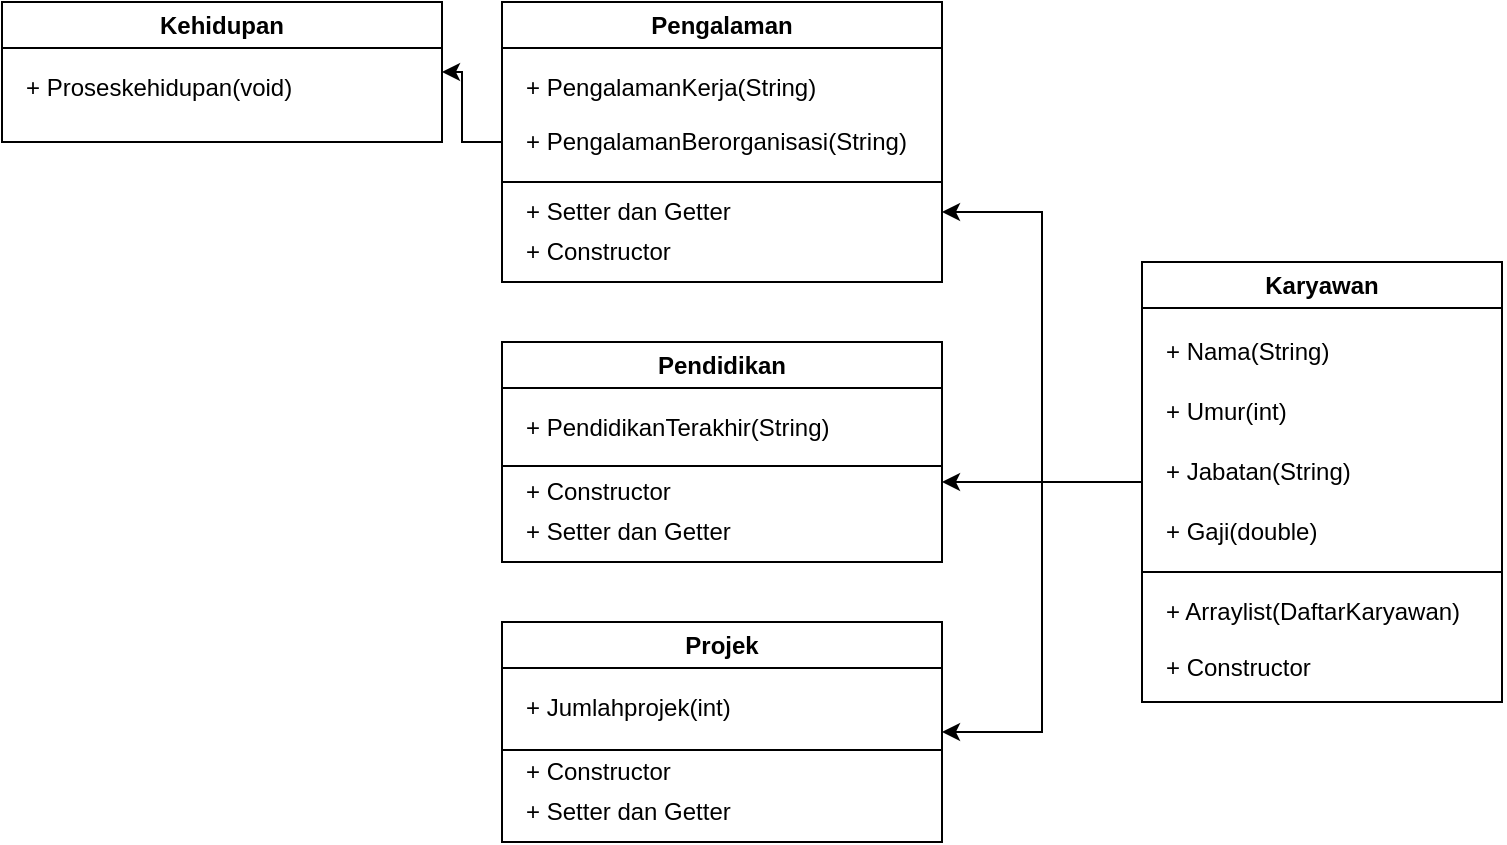 <mxfile version="24.2.5" type="device">
  <diagram name="Page-1" id="8IFpe5Jo3QOATeVe6Z-S">
    <mxGraphModel dx="1036" dy="606" grid="1" gridSize="10" guides="1" tooltips="1" connect="1" arrows="1" fold="1" page="1" pageScale="1" pageWidth="850" pageHeight="1100" math="0" shadow="0">
      <root>
        <mxCell id="0" />
        <mxCell id="1" parent="0" />
        <mxCell id="jjNX6o60jusu_IUlbbSe-35" style="edgeStyle=orthogonalEdgeStyle;rounded=0;orthogonalLoop=1;jettySize=auto;html=1;exitX=0;exitY=0.5;exitDx=0;exitDy=0;entryX=1;entryY=0.75;entryDx=0;entryDy=0;" edge="1" parent="1" source="jjNX6o60jusu_IUlbbSe-1" target="jjNX6o60jusu_IUlbbSe-9">
          <mxGeometry relative="1" as="geometry" />
        </mxCell>
        <mxCell id="jjNX6o60jusu_IUlbbSe-36" style="edgeStyle=orthogonalEdgeStyle;rounded=0;orthogonalLoop=1;jettySize=auto;html=1;" edge="1" parent="1">
          <mxGeometry relative="1" as="geometry">
            <mxPoint x="490" y="280" as="targetPoint" />
            <mxPoint x="590" y="280" as="sourcePoint" />
          </mxGeometry>
        </mxCell>
        <mxCell id="jjNX6o60jusu_IUlbbSe-37" style="edgeStyle=orthogonalEdgeStyle;rounded=0;orthogonalLoop=1;jettySize=auto;html=1;exitX=0;exitY=0.5;exitDx=0;exitDy=0;entryX=1;entryY=0.5;entryDx=0;entryDy=0;" edge="1" parent="1" source="jjNX6o60jusu_IUlbbSe-1" target="jjNX6o60jusu_IUlbbSe-27">
          <mxGeometry relative="1" as="geometry" />
        </mxCell>
        <mxCell id="jjNX6o60jusu_IUlbbSe-1" value="Karyawan" style="swimlane;whiteSpace=wrap;html=1;" vertex="1" parent="1">
          <mxGeometry x="590" y="170" width="180" height="220" as="geometry" />
        </mxCell>
        <mxCell id="jjNX6o60jusu_IUlbbSe-2" value="+ Nama(String)" style="text;html=1;align=left;verticalAlign=middle;resizable=0;points=[];autosize=1;strokeColor=none;fillColor=none;" vertex="1" parent="jjNX6o60jusu_IUlbbSe-1">
          <mxGeometry x="10" y="30" width="110" height="30" as="geometry" />
        </mxCell>
        <mxCell id="jjNX6o60jusu_IUlbbSe-4" value="+ Umur(int)" style="text;html=1;align=left;verticalAlign=middle;resizable=0;points=[];autosize=1;strokeColor=none;fillColor=none;" vertex="1" parent="jjNX6o60jusu_IUlbbSe-1">
          <mxGeometry x="10" y="60" width="80" height="30" as="geometry" />
        </mxCell>
        <mxCell id="jjNX6o60jusu_IUlbbSe-5" value="+ Jabatan(String)" style="text;html=1;align=left;verticalAlign=middle;resizable=0;points=[];autosize=1;strokeColor=none;fillColor=none;" vertex="1" parent="jjNX6o60jusu_IUlbbSe-1">
          <mxGeometry x="10" y="90" width="120" height="30" as="geometry" />
        </mxCell>
        <mxCell id="jjNX6o60jusu_IUlbbSe-6" value="+ Gaji(double)" style="text;html=1;align=left;verticalAlign=middle;resizable=0;points=[];autosize=1;strokeColor=none;fillColor=none;" vertex="1" parent="jjNX6o60jusu_IUlbbSe-1">
          <mxGeometry x="10" y="120" width="100" height="30" as="geometry" />
        </mxCell>
        <mxCell id="jjNX6o60jusu_IUlbbSe-8" value="+ Arraylist(DaftarKaryawan)" style="text;html=1;align=left;verticalAlign=middle;resizable=0;points=[];autosize=1;strokeColor=none;fillColor=none;" vertex="1" parent="jjNX6o60jusu_IUlbbSe-1">
          <mxGeometry x="10" y="160" width="170" height="30" as="geometry" />
        </mxCell>
        <mxCell id="jjNX6o60jusu_IUlbbSe-18" value="+ Constructor" style="text;html=1;align=left;verticalAlign=middle;resizable=0;points=[];autosize=1;strokeColor=none;fillColor=none;" vertex="1" parent="jjNX6o60jusu_IUlbbSe-1">
          <mxGeometry x="10" y="188" width="100" height="30" as="geometry" />
        </mxCell>
        <mxCell id="jjNX6o60jusu_IUlbbSe-7" value="" style="endArrow=none;html=1;rounded=0;" edge="1" parent="1">
          <mxGeometry width="50" height="50" relative="1" as="geometry">
            <mxPoint x="590" y="325" as="sourcePoint" />
            <mxPoint x="770" y="325" as="targetPoint" />
          </mxGeometry>
        </mxCell>
        <mxCell id="jjNX6o60jusu_IUlbbSe-39" style="edgeStyle=orthogonalEdgeStyle;rounded=0;orthogonalLoop=1;jettySize=auto;html=1;exitX=0;exitY=0.5;exitDx=0;exitDy=0;entryX=1;entryY=0.5;entryDx=0;entryDy=0;" edge="1" parent="1" source="jjNX6o60jusu_IUlbbSe-9" target="jjNX6o60jusu_IUlbbSe-31">
          <mxGeometry relative="1" as="geometry" />
        </mxCell>
        <mxCell id="jjNX6o60jusu_IUlbbSe-9" value="Pengalaman" style="swimlane;whiteSpace=wrap;html=1;" vertex="1" parent="1">
          <mxGeometry x="270" y="40" width="220" height="140" as="geometry" />
        </mxCell>
        <mxCell id="jjNX6o60jusu_IUlbbSe-16" value="+ PengalamanKerja(String)" style="text;html=1;align=left;verticalAlign=middle;resizable=0;points=[];autosize=1;strokeColor=none;fillColor=none;" vertex="1" parent="jjNX6o60jusu_IUlbbSe-9">
          <mxGeometry x="10" y="28" width="170" height="30" as="geometry" />
        </mxCell>
        <mxCell id="jjNX6o60jusu_IUlbbSe-17" value="+ PengalamanBerorganisasi(String)" style="text;html=1;align=left;verticalAlign=middle;resizable=0;points=[];autosize=1;strokeColor=none;fillColor=none;" vertex="1" parent="jjNX6o60jusu_IUlbbSe-9">
          <mxGeometry x="10" y="55" width="210" height="30" as="geometry" />
        </mxCell>
        <mxCell id="jjNX6o60jusu_IUlbbSe-21" value="+ Constructor" style="text;html=1;align=left;verticalAlign=middle;resizable=0;points=[];autosize=1;strokeColor=none;fillColor=none;" vertex="1" parent="jjNX6o60jusu_IUlbbSe-9">
          <mxGeometry x="10" y="110" width="100" height="30" as="geometry" />
        </mxCell>
        <mxCell id="jjNX6o60jusu_IUlbbSe-40" value="+ Setter dan Getter" style="text;html=1;align=left;verticalAlign=middle;resizable=0;points=[];autosize=1;strokeColor=none;fillColor=none;" vertex="1" parent="jjNX6o60jusu_IUlbbSe-9">
          <mxGeometry x="10" y="90" width="130" height="30" as="geometry" />
        </mxCell>
        <mxCell id="jjNX6o60jusu_IUlbbSe-20" value="" style="endArrow=none;html=1;rounded=0;" edge="1" parent="1">
          <mxGeometry width="50" height="50" relative="1" as="geometry">
            <mxPoint x="270" y="130" as="sourcePoint" />
            <mxPoint x="490" y="130" as="targetPoint" />
          </mxGeometry>
        </mxCell>
        <mxCell id="jjNX6o60jusu_IUlbbSe-22" value="Pendidikan" style="swimlane;whiteSpace=wrap;html=1;" vertex="1" parent="1">
          <mxGeometry x="270" y="210" width="220" height="110" as="geometry" />
        </mxCell>
        <mxCell id="jjNX6o60jusu_IUlbbSe-23" value="+ PendidikanTerakhir(String)" style="text;html=1;align=left;verticalAlign=middle;resizable=0;points=[];autosize=1;strokeColor=none;fillColor=none;" vertex="1" parent="jjNX6o60jusu_IUlbbSe-22">
          <mxGeometry x="10" y="28" width="180" height="30" as="geometry" />
        </mxCell>
        <mxCell id="jjNX6o60jusu_IUlbbSe-25" value="+ Constructor" style="text;html=1;align=left;verticalAlign=middle;resizable=0;points=[];autosize=1;strokeColor=none;fillColor=none;" vertex="1" parent="jjNX6o60jusu_IUlbbSe-22">
          <mxGeometry x="10" y="60" width="100" height="30" as="geometry" />
        </mxCell>
        <mxCell id="jjNX6o60jusu_IUlbbSe-26" value="" style="endArrow=none;html=1;rounded=0;" edge="1" parent="jjNX6o60jusu_IUlbbSe-22">
          <mxGeometry width="50" height="50" relative="1" as="geometry">
            <mxPoint y="62" as="sourcePoint" />
            <mxPoint x="220" y="62" as="targetPoint" />
          </mxGeometry>
        </mxCell>
        <mxCell id="jjNX6o60jusu_IUlbbSe-42" value="+ Setter dan Getter" style="text;html=1;align=left;verticalAlign=middle;resizable=0;points=[];autosize=1;strokeColor=none;fillColor=none;" vertex="1" parent="jjNX6o60jusu_IUlbbSe-22">
          <mxGeometry x="10" y="80" width="130" height="30" as="geometry" />
        </mxCell>
        <mxCell id="jjNX6o60jusu_IUlbbSe-27" value="Projek" style="swimlane;whiteSpace=wrap;html=1;" vertex="1" parent="1">
          <mxGeometry x="270" y="350" width="220" height="110" as="geometry" />
        </mxCell>
        <mxCell id="jjNX6o60jusu_IUlbbSe-28" value="+ Jumlahprojek(int)" style="text;html=1;align=left;verticalAlign=middle;resizable=0;points=[];autosize=1;strokeColor=none;fillColor=none;" vertex="1" parent="jjNX6o60jusu_IUlbbSe-27">
          <mxGeometry x="10" y="28" width="130" height="30" as="geometry" />
        </mxCell>
        <mxCell id="jjNX6o60jusu_IUlbbSe-29" value="+ Constructor" style="text;html=1;align=left;verticalAlign=middle;resizable=0;points=[];autosize=1;strokeColor=none;fillColor=none;" vertex="1" parent="jjNX6o60jusu_IUlbbSe-27">
          <mxGeometry x="10" y="60" width="100" height="30" as="geometry" />
        </mxCell>
        <mxCell id="jjNX6o60jusu_IUlbbSe-30" value="" style="endArrow=none;html=1;rounded=0;" edge="1" parent="jjNX6o60jusu_IUlbbSe-27">
          <mxGeometry width="50" height="50" relative="1" as="geometry">
            <mxPoint y="64" as="sourcePoint" />
            <mxPoint x="220" y="64" as="targetPoint" />
          </mxGeometry>
        </mxCell>
        <mxCell id="jjNX6o60jusu_IUlbbSe-41" value="+ Setter dan Getter" style="text;html=1;align=left;verticalAlign=middle;resizable=0;points=[];autosize=1;strokeColor=none;fillColor=none;" vertex="1" parent="jjNX6o60jusu_IUlbbSe-27">
          <mxGeometry x="10" y="80" width="130" height="30" as="geometry" />
        </mxCell>
        <mxCell id="jjNX6o60jusu_IUlbbSe-31" value="Kehidupan" style="swimlane;whiteSpace=wrap;html=1;" vertex="1" parent="1">
          <mxGeometry x="20" y="40" width="220" height="70" as="geometry" />
        </mxCell>
        <mxCell id="jjNX6o60jusu_IUlbbSe-32" value="+ Proseskehidupan(void)" style="text;html=1;align=left;verticalAlign=middle;resizable=0;points=[];autosize=1;strokeColor=none;fillColor=none;" vertex="1" parent="jjNX6o60jusu_IUlbbSe-31">
          <mxGeometry x="10" y="28" width="160" height="30" as="geometry" />
        </mxCell>
      </root>
    </mxGraphModel>
  </diagram>
</mxfile>
